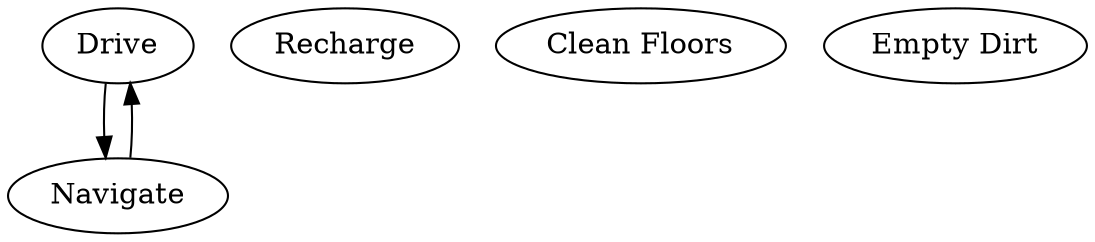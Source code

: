 // Roomba Overall Functions
digraph {
	drive [label=Drive]
	nav [label=Navigate]
	charge [label=Recharge]
	vacuum [label="Clean Floors"]
	empty [label="Empty Dirt"]
	nav -> drive
	drive -> nav
}
